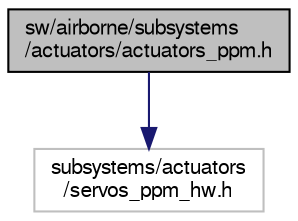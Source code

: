 digraph "sw/airborne/subsystems/actuators/actuators_ppm.h"
{
  edge [fontname="FreeSans",fontsize="10",labelfontname="FreeSans",labelfontsize="10"];
  node [fontname="FreeSans",fontsize="10",shape=record];
  Node1 [label="sw/airborne/subsystems\l/actuators/actuators_ppm.h",height=0.2,width=0.4,color="black", fillcolor="grey75", style="filled", fontcolor="black"];
  Node1 -> Node2 [color="midnightblue",fontsize="10",style="solid",fontname="FreeSans"];
  Node2 [label="subsystems/actuators\l/servos_ppm_hw.h",height=0.2,width=0.4,color="grey75", fillcolor="white", style="filled"];
}
